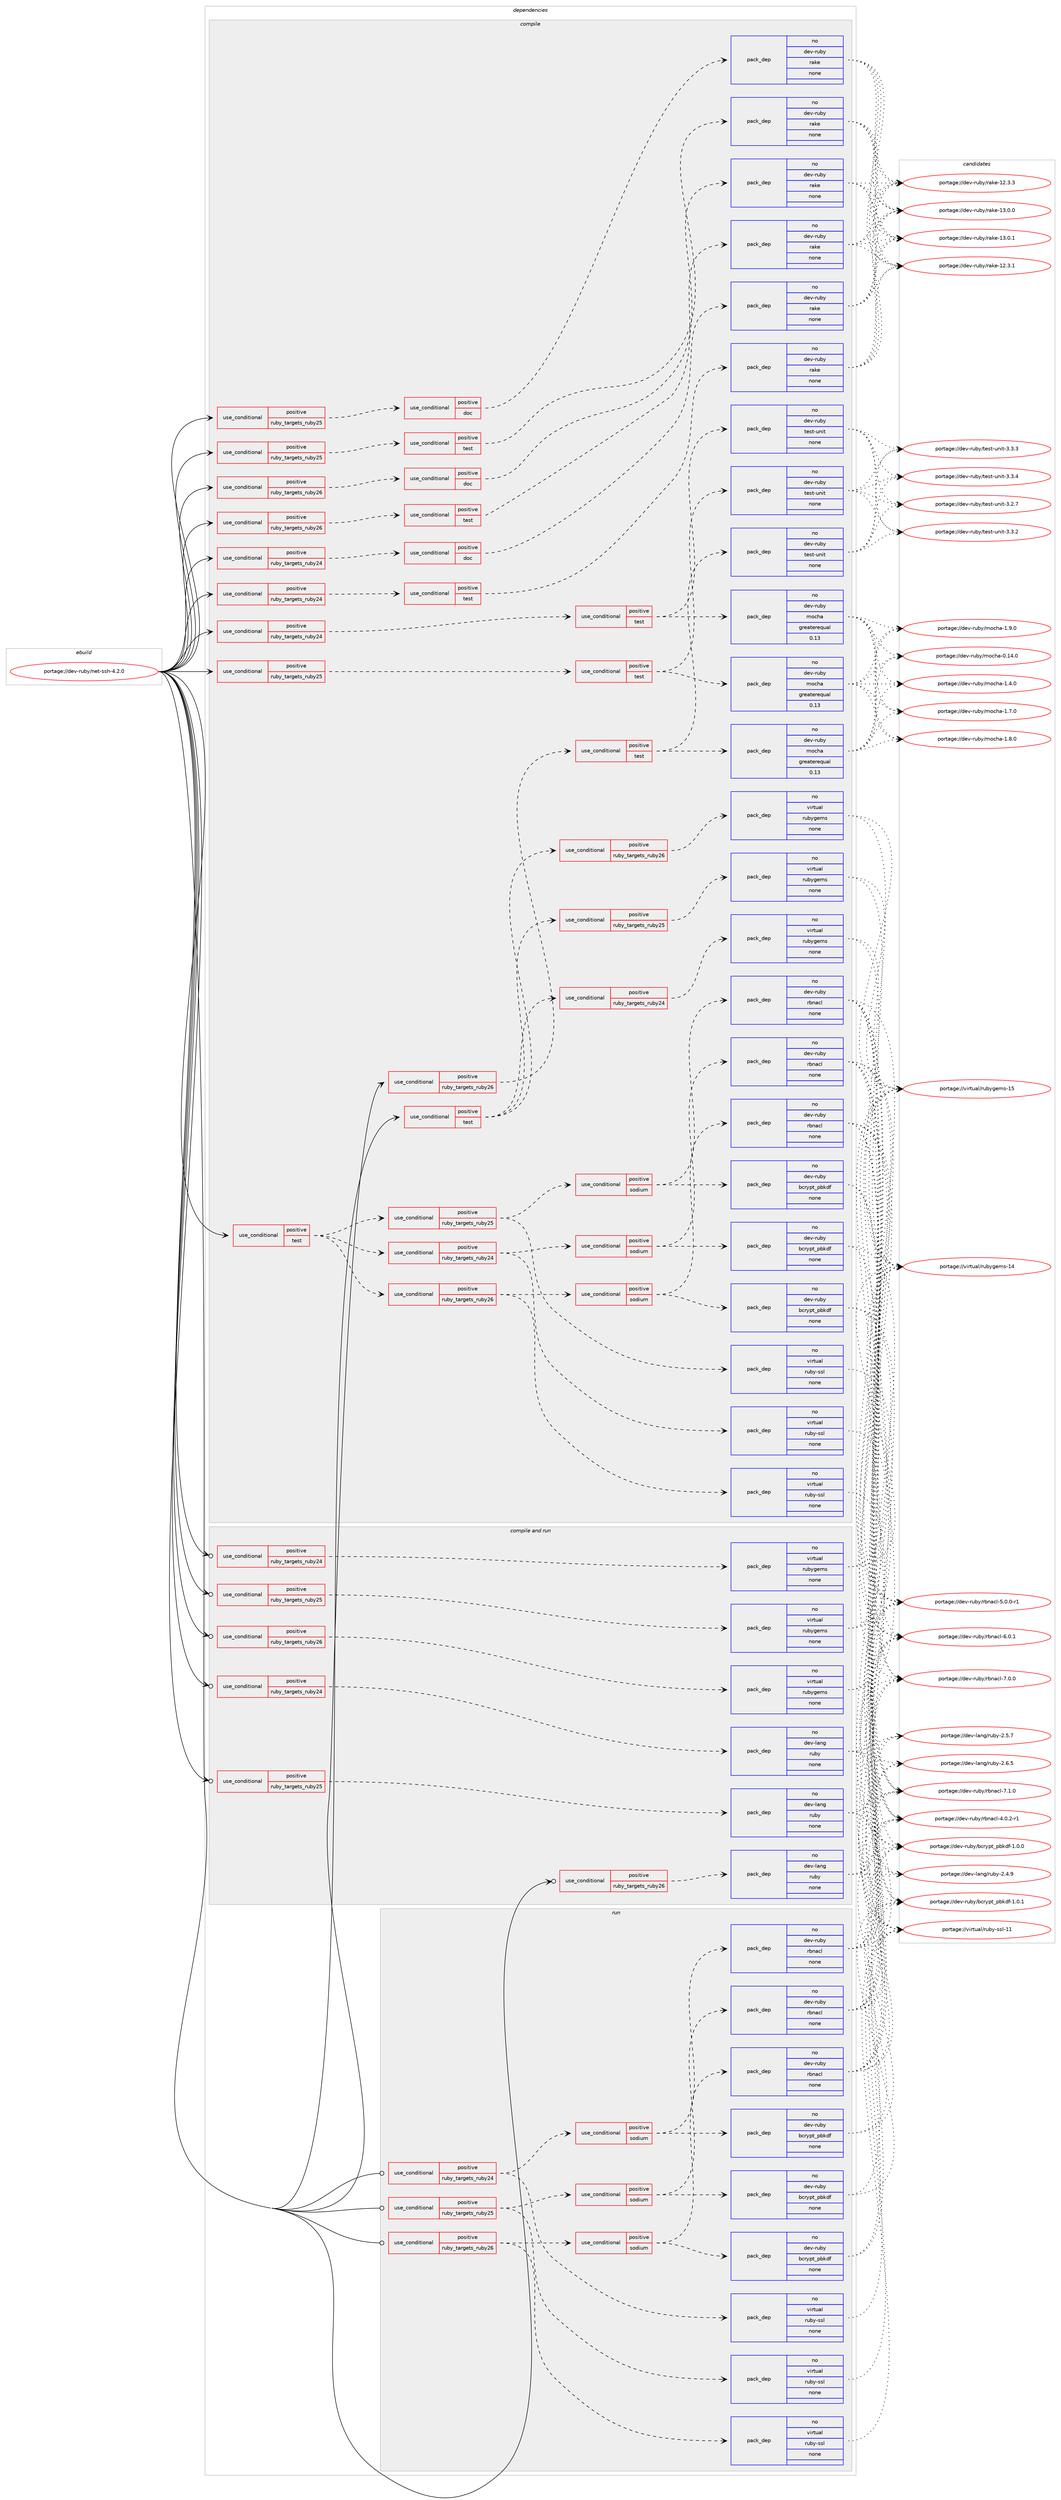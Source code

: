 digraph prolog {

# *************
# Graph options
# *************

newrank=true;
concentrate=true;
compound=true;
graph [rankdir=LR,fontname=Helvetica,fontsize=10,ranksep=1.5];#, ranksep=2.5, nodesep=0.2];
edge  [arrowhead=vee];
node  [fontname=Helvetica,fontsize=10];

# **********
# The ebuild
# **********

subgraph cluster_leftcol {
color=gray;
rank=same;
label=<<i>ebuild</i>>;
id [label="portage://dev-ruby/net-ssh-4.2.0", color=red, width=4, href="../dev-ruby/net-ssh-4.2.0.svg"];
}

# ****************
# The dependencies
# ****************

subgraph cluster_midcol {
color=gray;
label=<<i>dependencies</i>>;
subgraph cluster_compile {
fillcolor="#eeeeee";
style=filled;
label=<<i>compile</i>>;
subgraph cond57518 {
dependency231216 [label=<<TABLE BORDER="0" CELLBORDER="1" CELLSPACING="0" CELLPADDING="4"><TR><TD ROWSPAN="3" CELLPADDING="10">use_conditional</TD></TR><TR><TD>positive</TD></TR><TR><TD>ruby_targets_ruby24</TD></TR></TABLE>>, shape=none, color=red];
subgraph cond57519 {
dependency231217 [label=<<TABLE BORDER="0" CELLBORDER="1" CELLSPACING="0" CELLPADDING="4"><TR><TD ROWSPAN="3" CELLPADDING="10">use_conditional</TD></TR><TR><TD>positive</TD></TR><TR><TD>doc</TD></TR></TABLE>>, shape=none, color=red];
subgraph pack170162 {
dependency231218 [label=<<TABLE BORDER="0" CELLBORDER="1" CELLSPACING="0" CELLPADDING="4" WIDTH="220"><TR><TD ROWSPAN="6" CELLPADDING="30">pack_dep</TD></TR><TR><TD WIDTH="110">no</TD></TR><TR><TD>dev-ruby</TD></TR><TR><TD>rake</TD></TR><TR><TD>none</TD></TR><TR><TD></TD></TR></TABLE>>, shape=none, color=blue];
}
dependency231217:e -> dependency231218:w [weight=20,style="dashed",arrowhead="vee"];
}
dependency231216:e -> dependency231217:w [weight=20,style="dashed",arrowhead="vee"];
}
id:e -> dependency231216:w [weight=20,style="solid",arrowhead="vee"];
subgraph cond57520 {
dependency231219 [label=<<TABLE BORDER="0" CELLBORDER="1" CELLSPACING="0" CELLPADDING="4"><TR><TD ROWSPAN="3" CELLPADDING="10">use_conditional</TD></TR><TR><TD>positive</TD></TR><TR><TD>ruby_targets_ruby24</TD></TR></TABLE>>, shape=none, color=red];
subgraph cond57521 {
dependency231220 [label=<<TABLE BORDER="0" CELLBORDER="1" CELLSPACING="0" CELLPADDING="4"><TR><TD ROWSPAN="3" CELLPADDING="10">use_conditional</TD></TR><TR><TD>positive</TD></TR><TR><TD>test</TD></TR></TABLE>>, shape=none, color=red];
subgraph pack170163 {
dependency231221 [label=<<TABLE BORDER="0" CELLBORDER="1" CELLSPACING="0" CELLPADDING="4" WIDTH="220"><TR><TD ROWSPAN="6" CELLPADDING="30">pack_dep</TD></TR><TR><TD WIDTH="110">no</TD></TR><TR><TD>dev-ruby</TD></TR><TR><TD>rake</TD></TR><TR><TD>none</TD></TR><TR><TD></TD></TR></TABLE>>, shape=none, color=blue];
}
dependency231220:e -> dependency231221:w [weight=20,style="dashed",arrowhead="vee"];
}
dependency231219:e -> dependency231220:w [weight=20,style="dashed",arrowhead="vee"];
}
id:e -> dependency231219:w [weight=20,style="solid",arrowhead="vee"];
subgraph cond57522 {
dependency231222 [label=<<TABLE BORDER="0" CELLBORDER="1" CELLSPACING="0" CELLPADDING="4"><TR><TD ROWSPAN="3" CELLPADDING="10">use_conditional</TD></TR><TR><TD>positive</TD></TR><TR><TD>ruby_targets_ruby24</TD></TR></TABLE>>, shape=none, color=red];
subgraph cond57523 {
dependency231223 [label=<<TABLE BORDER="0" CELLBORDER="1" CELLSPACING="0" CELLPADDING="4"><TR><TD ROWSPAN="3" CELLPADDING="10">use_conditional</TD></TR><TR><TD>positive</TD></TR><TR><TD>test</TD></TR></TABLE>>, shape=none, color=red];
subgraph pack170164 {
dependency231224 [label=<<TABLE BORDER="0" CELLBORDER="1" CELLSPACING="0" CELLPADDING="4" WIDTH="220"><TR><TD ROWSPAN="6" CELLPADDING="30">pack_dep</TD></TR><TR><TD WIDTH="110">no</TD></TR><TR><TD>dev-ruby</TD></TR><TR><TD>test-unit</TD></TR><TR><TD>none</TD></TR><TR><TD></TD></TR></TABLE>>, shape=none, color=blue];
}
dependency231223:e -> dependency231224:w [weight=20,style="dashed",arrowhead="vee"];
subgraph pack170165 {
dependency231225 [label=<<TABLE BORDER="0" CELLBORDER="1" CELLSPACING="0" CELLPADDING="4" WIDTH="220"><TR><TD ROWSPAN="6" CELLPADDING="30">pack_dep</TD></TR><TR><TD WIDTH="110">no</TD></TR><TR><TD>dev-ruby</TD></TR><TR><TD>mocha</TD></TR><TR><TD>greaterequal</TD></TR><TR><TD>0.13</TD></TR></TABLE>>, shape=none, color=blue];
}
dependency231223:e -> dependency231225:w [weight=20,style="dashed",arrowhead="vee"];
}
dependency231222:e -> dependency231223:w [weight=20,style="dashed",arrowhead="vee"];
}
id:e -> dependency231222:w [weight=20,style="solid",arrowhead="vee"];
subgraph cond57524 {
dependency231226 [label=<<TABLE BORDER="0" CELLBORDER="1" CELLSPACING="0" CELLPADDING="4"><TR><TD ROWSPAN="3" CELLPADDING="10">use_conditional</TD></TR><TR><TD>positive</TD></TR><TR><TD>ruby_targets_ruby25</TD></TR></TABLE>>, shape=none, color=red];
subgraph cond57525 {
dependency231227 [label=<<TABLE BORDER="0" CELLBORDER="1" CELLSPACING="0" CELLPADDING="4"><TR><TD ROWSPAN="3" CELLPADDING="10">use_conditional</TD></TR><TR><TD>positive</TD></TR><TR><TD>doc</TD></TR></TABLE>>, shape=none, color=red];
subgraph pack170166 {
dependency231228 [label=<<TABLE BORDER="0" CELLBORDER="1" CELLSPACING="0" CELLPADDING="4" WIDTH="220"><TR><TD ROWSPAN="6" CELLPADDING="30">pack_dep</TD></TR><TR><TD WIDTH="110">no</TD></TR><TR><TD>dev-ruby</TD></TR><TR><TD>rake</TD></TR><TR><TD>none</TD></TR><TR><TD></TD></TR></TABLE>>, shape=none, color=blue];
}
dependency231227:e -> dependency231228:w [weight=20,style="dashed",arrowhead="vee"];
}
dependency231226:e -> dependency231227:w [weight=20,style="dashed",arrowhead="vee"];
}
id:e -> dependency231226:w [weight=20,style="solid",arrowhead="vee"];
subgraph cond57526 {
dependency231229 [label=<<TABLE BORDER="0" CELLBORDER="1" CELLSPACING="0" CELLPADDING="4"><TR><TD ROWSPAN="3" CELLPADDING="10">use_conditional</TD></TR><TR><TD>positive</TD></TR><TR><TD>ruby_targets_ruby25</TD></TR></TABLE>>, shape=none, color=red];
subgraph cond57527 {
dependency231230 [label=<<TABLE BORDER="0" CELLBORDER="1" CELLSPACING="0" CELLPADDING="4"><TR><TD ROWSPAN="3" CELLPADDING="10">use_conditional</TD></TR><TR><TD>positive</TD></TR><TR><TD>test</TD></TR></TABLE>>, shape=none, color=red];
subgraph pack170167 {
dependency231231 [label=<<TABLE BORDER="0" CELLBORDER="1" CELLSPACING="0" CELLPADDING="4" WIDTH="220"><TR><TD ROWSPAN="6" CELLPADDING="30">pack_dep</TD></TR><TR><TD WIDTH="110">no</TD></TR><TR><TD>dev-ruby</TD></TR><TR><TD>rake</TD></TR><TR><TD>none</TD></TR><TR><TD></TD></TR></TABLE>>, shape=none, color=blue];
}
dependency231230:e -> dependency231231:w [weight=20,style="dashed",arrowhead="vee"];
}
dependency231229:e -> dependency231230:w [weight=20,style="dashed",arrowhead="vee"];
}
id:e -> dependency231229:w [weight=20,style="solid",arrowhead="vee"];
subgraph cond57528 {
dependency231232 [label=<<TABLE BORDER="0" CELLBORDER="1" CELLSPACING="0" CELLPADDING="4"><TR><TD ROWSPAN="3" CELLPADDING="10">use_conditional</TD></TR><TR><TD>positive</TD></TR><TR><TD>ruby_targets_ruby25</TD></TR></TABLE>>, shape=none, color=red];
subgraph cond57529 {
dependency231233 [label=<<TABLE BORDER="0" CELLBORDER="1" CELLSPACING="0" CELLPADDING="4"><TR><TD ROWSPAN="3" CELLPADDING="10">use_conditional</TD></TR><TR><TD>positive</TD></TR><TR><TD>test</TD></TR></TABLE>>, shape=none, color=red];
subgraph pack170168 {
dependency231234 [label=<<TABLE BORDER="0" CELLBORDER="1" CELLSPACING="0" CELLPADDING="4" WIDTH="220"><TR><TD ROWSPAN="6" CELLPADDING="30">pack_dep</TD></TR><TR><TD WIDTH="110">no</TD></TR><TR><TD>dev-ruby</TD></TR><TR><TD>test-unit</TD></TR><TR><TD>none</TD></TR><TR><TD></TD></TR></TABLE>>, shape=none, color=blue];
}
dependency231233:e -> dependency231234:w [weight=20,style="dashed",arrowhead="vee"];
subgraph pack170169 {
dependency231235 [label=<<TABLE BORDER="0" CELLBORDER="1" CELLSPACING="0" CELLPADDING="4" WIDTH="220"><TR><TD ROWSPAN="6" CELLPADDING="30">pack_dep</TD></TR><TR><TD WIDTH="110">no</TD></TR><TR><TD>dev-ruby</TD></TR><TR><TD>mocha</TD></TR><TR><TD>greaterequal</TD></TR><TR><TD>0.13</TD></TR></TABLE>>, shape=none, color=blue];
}
dependency231233:e -> dependency231235:w [weight=20,style="dashed",arrowhead="vee"];
}
dependency231232:e -> dependency231233:w [weight=20,style="dashed",arrowhead="vee"];
}
id:e -> dependency231232:w [weight=20,style="solid",arrowhead="vee"];
subgraph cond57530 {
dependency231236 [label=<<TABLE BORDER="0" CELLBORDER="1" CELLSPACING="0" CELLPADDING="4"><TR><TD ROWSPAN="3" CELLPADDING="10">use_conditional</TD></TR><TR><TD>positive</TD></TR><TR><TD>ruby_targets_ruby26</TD></TR></TABLE>>, shape=none, color=red];
subgraph cond57531 {
dependency231237 [label=<<TABLE BORDER="0" CELLBORDER="1" CELLSPACING="0" CELLPADDING="4"><TR><TD ROWSPAN="3" CELLPADDING="10">use_conditional</TD></TR><TR><TD>positive</TD></TR><TR><TD>doc</TD></TR></TABLE>>, shape=none, color=red];
subgraph pack170170 {
dependency231238 [label=<<TABLE BORDER="0" CELLBORDER="1" CELLSPACING="0" CELLPADDING="4" WIDTH="220"><TR><TD ROWSPAN="6" CELLPADDING="30">pack_dep</TD></TR><TR><TD WIDTH="110">no</TD></TR><TR><TD>dev-ruby</TD></TR><TR><TD>rake</TD></TR><TR><TD>none</TD></TR><TR><TD></TD></TR></TABLE>>, shape=none, color=blue];
}
dependency231237:e -> dependency231238:w [weight=20,style="dashed",arrowhead="vee"];
}
dependency231236:e -> dependency231237:w [weight=20,style="dashed",arrowhead="vee"];
}
id:e -> dependency231236:w [weight=20,style="solid",arrowhead="vee"];
subgraph cond57532 {
dependency231239 [label=<<TABLE BORDER="0" CELLBORDER="1" CELLSPACING="0" CELLPADDING="4"><TR><TD ROWSPAN="3" CELLPADDING="10">use_conditional</TD></TR><TR><TD>positive</TD></TR><TR><TD>ruby_targets_ruby26</TD></TR></TABLE>>, shape=none, color=red];
subgraph cond57533 {
dependency231240 [label=<<TABLE BORDER="0" CELLBORDER="1" CELLSPACING="0" CELLPADDING="4"><TR><TD ROWSPAN="3" CELLPADDING="10">use_conditional</TD></TR><TR><TD>positive</TD></TR><TR><TD>test</TD></TR></TABLE>>, shape=none, color=red];
subgraph pack170171 {
dependency231241 [label=<<TABLE BORDER="0" CELLBORDER="1" CELLSPACING="0" CELLPADDING="4" WIDTH="220"><TR><TD ROWSPAN="6" CELLPADDING="30">pack_dep</TD></TR><TR><TD WIDTH="110">no</TD></TR><TR><TD>dev-ruby</TD></TR><TR><TD>rake</TD></TR><TR><TD>none</TD></TR><TR><TD></TD></TR></TABLE>>, shape=none, color=blue];
}
dependency231240:e -> dependency231241:w [weight=20,style="dashed",arrowhead="vee"];
}
dependency231239:e -> dependency231240:w [weight=20,style="dashed",arrowhead="vee"];
}
id:e -> dependency231239:w [weight=20,style="solid",arrowhead="vee"];
subgraph cond57534 {
dependency231242 [label=<<TABLE BORDER="0" CELLBORDER="1" CELLSPACING="0" CELLPADDING="4"><TR><TD ROWSPAN="3" CELLPADDING="10">use_conditional</TD></TR><TR><TD>positive</TD></TR><TR><TD>ruby_targets_ruby26</TD></TR></TABLE>>, shape=none, color=red];
subgraph cond57535 {
dependency231243 [label=<<TABLE BORDER="0" CELLBORDER="1" CELLSPACING="0" CELLPADDING="4"><TR><TD ROWSPAN="3" CELLPADDING="10">use_conditional</TD></TR><TR><TD>positive</TD></TR><TR><TD>test</TD></TR></TABLE>>, shape=none, color=red];
subgraph pack170172 {
dependency231244 [label=<<TABLE BORDER="0" CELLBORDER="1" CELLSPACING="0" CELLPADDING="4" WIDTH="220"><TR><TD ROWSPAN="6" CELLPADDING="30">pack_dep</TD></TR><TR><TD WIDTH="110">no</TD></TR><TR><TD>dev-ruby</TD></TR><TR><TD>test-unit</TD></TR><TR><TD>none</TD></TR><TR><TD></TD></TR></TABLE>>, shape=none, color=blue];
}
dependency231243:e -> dependency231244:w [weight=20,style="dashed",arrowhead="vee"];
subgraph pack170173 {
dependency231245 [label=<<TABLE BORDER="0" CELLBORDER="1" CELLSPACING="0" CELLPADDING="4" WIDTH="220"><TR><TD ROWSPAN="6" CELLPADDING="30">pack_dep</TD></TR><TR><TD WIDTH="110">no</TD></TR><TR><TD>dev-ruby</TD></TR><TR><TD>mocha</TD></TR><TR><TD>greaterequal</TD></TR><TR><TD>0.13</TD></TR></TABLE>>, shape=none, color=blue];
}
dependency231243:e -> dependency231245:w [weight=20,style="dashed",arrowhead="vee"];
}
dependency231242:e -> dependency231243:w [weight=20,style="dashed",arrowhead="vee"];
}
id:e -> dependency231242:w [weight=20,style="solid",arrowhead="vee"];
subgraph cond57536 {
dependency231246 [label=<<TABLE BORDER="0" CELLBORDER="1" CELLSPACING="0" CELLPADDING="4"><TR><TD ROWSPAN="3" CELLPADDING="10">use_conditional</TD></TR><TR><TD>positive</TD></TR><TR><TD>test</TD></TR></TABLE>>, shape=none, color=red];
subgraph cond57537 {
dependency231247 [label=<<TABLE BORDER="0" CELLBORDER="1" CELLSPACING="0" CELLPADDING="4"><TR><TD ROWSPAN="3" CELLPADDING="10">use_conditional</TD></TR><TR><TD>positive</TD></TR><TR><TD>ruby_targets_ruby24</TD></TR></TABLE>>, shape=none, color=red];
subgraph pack170174 {
dependency231248 [label=<<TABLE BORDER="0" CELLBORDER="1" CELLSPACING="0" CELLPADDING="4" WIDTH="220"><TR><TD ROWSPAN="6" CELLPADDING="30">pack_dep</TD></TR><TR><TD WIDTH="110">no</TD></TR><TR><TD>virtual</TD></TR><TR><TD>ruby-ssl</TD></TR><TR><TD>none</TD></TR><TR><TD></TD></TR></TABLE>>, shape=none, color=blue];
}
dependency231247:e -> dependency231248:w [weight=20,style="dashed",arrowhead="vee"];
subgraph cond57538 {
dependency231249 [label=<<TABLE BORDER="0" CELLBORDER="1" CELLSPACING="0" CELLPADDING="4"><TR><TD ROWSPAN="3" CELLPADDING="10">use_conditional</TD></TR><TR><TD>positive</TD></TR><TR><TD>sodium</TD></TR></TABLE>>, shape=none, color=red];
subgraph pack170175 {
dependency231250 [label=<<TABLE BORDER="0" CELLBORDER="1" CELLSPACING="0" CELLPADDING="4" WIDTH="220"><TR><TD ROWSPAN="6" CELLPADDING="30">pack_dep</TD></TR><TR><TD WIDTH="110">no</TD></TR><TR><TD>dev-ruby</TD></TR><TR><TD>rbnacl</TD></TR><TR><TD>none</TD></TR><TR><TD></TD></TR></TABLE>>, shape=none, color=blue];
}
dependency231249:e -> dependency231250:w [weight=20,style="dashed",arrowhead="vee"];
subgraph pack170176 {
dependency231251 [label=<<TABLE BORDER="0" CELLBORDER="1" CELLSPACING="0" CELLPADDING="4" WIDTH="220"><TR><TD ROWSPAN="6" CELLPADDING="30">pack_dep</TD></TR><TR><TD WIDTH="110">no</TD></TR><TR><TD>dev-ruby</TD></TR><TR><TD>bcrypt_pbkdf</TD></TR><TR><TD>none</TD></TR><TR><TD></TD></TR></TABLE>>, shape=none, color=blue];
}
dependency231249:e -> dependency231251:w [weight=20,style="dashed",arrowhead="vee"];
}
dependency231247:e -> dependency231249:w [weight=20,style="dashed",arrowhead="vee"];
}
dependency231246:e -> dependency231247:w [weight=20,style="dashed",arrowhead="vee"];
subgraph cond57539 {
dependency231252 [label=<<TABLE BORDER="0" CELLBORDER="1" CELLSPACING="0" CELLPADDING="4"><TR><TD ROWSPAN="3" CELLPADDING="10">use_conditional</TD></TR><TR><TD>positive</TD></TR><TR><TD>ruby_targets_ruby25</TD></TR></TABLE>>, shape=none, color=red];
subgraph pack170177 {
dependency231253 [label=<<TABLE BORDER="0" CELLBORDER="1" CELLSPACING="0" CELLPADDING="4" WIDTH="220"><TR><TD ROWSPAN="6" CELLPADDING="30">pack_dep</TD></TR><TR><TD WIDTH="110">no</TD></TR><TR><TD>virtual</TD></TR><TR><TD>ruby-ssl</TD></TR><TR><TD>none</TD></TR><TR><TD></TD></TR></TABLE>>, shape=none, color=blue];
}
dependency231252:e -> dependency231253:w [weight=20,style="dashed",arrowhead="vee"];
subgraph cond57540 {
dependency231254 [label=<<TABLE BORDER="0" CELLBORDER="1" CELLSPACING="0" CELLPADDING="4"><TR><TD ROWSPAN="3" CELLPADDING="10">use_conditional</TD></TR><TR><TD>positive</TD></TR><TR><TD>sodium</TD></TR></TABLE>>, shape=none, color=red];
subgraph pack170178 {
dependency231255 [label=<<TABLE BORDER="0" CELLBORDER="1" CELLSPACING="0" CELLPADDING="4" WIDTH="220"><TR><TD ROWSPAN="6" CELLPADDING="30">pack_dep</TD></TR><TR><TD WIDTH="110">no</TD></TR><TR><TD>dev-ruby</TD></TR><TR><TD>rbnacl</TD></TR><TR><TD>none</TD></TR><TR><TD></TD></TR></TABLE>>, shape=none, color=blue];
}
dependency231254:e -> dependency231255:w [weight=20,style="dashed",arrowhead="vee"];
subgraph pack170179 {
dependency231256 [label=<<TABLE BORDER="0" CELLBORDER="1" CELLSPACING="0" CELLPADDING="4" WIDTH="220"><TR><TD ROWSPAN="6" CELLPADDING="30">pack_dep</TD></TR><TR><TD WIDTH="110">no</TD></TR><TR><TD>dev-ruby</TD></TR><TR><TD>bcrypt_pbkdf</TD></TR><TR><TD>none</TD></TR><TR><TD></TD></TR></TABLE>>, shape=none, color=blue];
}
dependency231254:e -> dependency231256:w [weight=20,style="dashed",arrowhead="vee"];
}
dependency231252:e -> dependency231254:w [weight=20,style="dashed",arrowhead="vee"];
}
dependency231246:e -> dependency231252:w [weight=20,style="dashed",arrowhead="vee"];
subgraph cond57541 {
dependency231257 [label=<<TABLE BORDER="0" CELLBORDER="1" CELLSPACING="0" CELLPADDING="4"><TR><TD ROWSPAN="3" CELLPADDING="10">use_conditional</TD></TR><TR><TD>positive</TD></TR><TR><TD>ruby_targets_ruby26</TD></TR></TABLE>>, shape=none, color=red];
subgraph pack170180 {
dependency231258 [label=<<TABLE BORDER="0" CELLBORDER="1" CELLSPACING="0" CELLPADDING="4" WIDTH="220"><TR><TD ROWSPAN="6" CELLPADDING="30">pack_dep</TD></TR><TR><TD WIDTH="110">no</TD></TR><TR><TD>virtual</TD></TR><TR><TD>ruby-ssl</TD></TR><TR><TD>none</TD></TR><TR><TD></TD></TR></TABLE>>, shape=none, color=blue];
}
dependency231257:e -> dependency231258:w [weight=20,style="dashed",arrowhead="vee"];
subgraph cond57542 {
dependency231259 [label=<<TABLE BORDER="0" CELLBORDER="1" CELLSPACING="0" CELLPADDING="4"><TR><TD ROWSPAN="3" CELLPADDING="10">use_conditional</TD></TR><TR><TD>positive</TD></TR><TR><TD>sodium</TD></TR></TABLE>>, shape=none, color=red];
subgraph pack170181 {
dependency231260 [label=<<TABLE BORDER="0" CELLBORDER="1" CELLSPACING="0" CELLPADDING="4" WIDTH="220"><TR><TD ROWSPAN="6" CELLPADDING="30">pack_dep</TD></TR><TR><TD WIDTH="110">no</TD></TR><TR><TD>dev-ruby</TD></TR><TR><TD>rbnacl</TD></TR><TR><TD>none</TD></TR><TR><TD></TD></TR></TABLE>>, shape=none, color=blue];
}
dependency231259:e -> dependency231260:w [weight=20,style="dashed",arrowhead="vee"];
subgraph pack170182 {
dependency231261 [label=<<TABLE BORDER="0" CELLBORDER="1" CELLSPACING="0" CELLPADDING="4" WIDTH="220"><TR><TD ROWSPAN="6" CELLPADDING="30">pack_dep</TD></TR><TR><TD WIDTH="110">no</TD></TR><TR><TD>dev-ruby</TD></TR><TR><TD>bcrypt_pbkdf</TD></TR><TR><TD>none</TD></TR><TR><TD></TD></TR></TABLE>>, shape=none, color=blue];
}
dependency231259:e -> dependency231261:w [weight=20,style="dashed",arrowhead="vee"];
}
dependency231257:e -> dependency231259:w [weight=20,style="dashed",arrowhead="vee"];
}
dependency231246:e -> dependency231257:w [weight=20,style="dashed",arrowhead="vee"];
}
id:e -> dependency231246:w [weight=20,style="solid",arrowhead="vee"];
subgraph cond57543 {
dependency231262 [label=<<TABLE BORDER="0" CELLBORDER="1" CELLSPACING="0" CELLPADDING="4"><TR><TD ROWSPAN="3" CELLPADDING="10">use_conditional</TD></TR><TR><TD>positive</TD></TR><TR><TD>test</TD></TR></TABLE>>, shape=none, color=red];
subgraph cond57544 {
dependency231263 [label=<<TABLE BORDER="0" CELLBORDER="1" CELLSPACING="0" CELLPADDING="4"><TR><TD ROWSPAN="3" CELLPADDING="10">use_conditional</TD></TR><TR><TD>positive</TD></TR><TR><TD>ruby_targets_ruby24</TD></TR></TABLE>>, shape=none, color=red];
subgraph pack170183 {
dependency231264 [label=<<TABLE BORDER="0" CELLBORDER="1" CELLSPACING="0" CELLPADDING="4" WIDTH="220"><TR><TD ROWSPAN="6" CELLPADDING="30">pack_dep</TD></TR><TR><TD WIDTH="110">no</TD></TR><TR><TD>virtual</TD></TR><TR><TD>rubygems</TD></TR><TR><TD>none</TD></TR><TR><TD></TD></TR></TABLE>>, shape=none, color=blue];
}
dependency231263:e -> dependency231264:w [weight=20,style="dashed",arrowhead="vee"];
}
dependency231262:e -> dependency231263:w [weight=20,style="dashed",arrowhead="vee"];
subgraph cond57545 {
dependency231265 [label=<<TABLE BORDER="0" CELLBORDER="1" CELLSPACING="0" CELLPADDING="4"><TR><TD ROWSPAN="3" CELLPADDING="10">use_conditional</TD></TR><TR><TD>positive</TD></TR><TR><TD>ruby_targets_ruby25</TD></TR></TABLE>>, shape=none, color=red];
subgraph pack170184 {
dependency231266 [label=<<TABLE BORDER="0" CELLBORDER="1" CELLSPACING="0" CELLPADDING="4" WIDTH="220"><TR><TD ROWSPAN="6" CELLPADDING="30">pack_dep</TD></TR><TR><TD WIDTH="110">no</TD></TR><TR><TD>virtual</TD></TR><TR><TD>rubygems</TD></TR><TR><TD>none</TD></TR><TR><TD></TD></TR></TABLE>>, shape=none, color=blue];
}
dependency231265:e -> dependency231266:w [weight=20,style="dashed",arrowhead="vee"];
}
dependency231262:e -> dependency231265:w [weight=20,style="dashed",arrowhead="vee"];
subgraph cond57546 {
dependency231267 [label=<<TABLE BORDER="0" CELLBORDER="1" CELLSPACING="0" CELLPADDING="4"><TR><TD ROWSPAN="3" CELLPADDING="10">use_conditional</TD></TR><TR><TD>positive</TD></TR><TR><TD>ruby_targets_ruby26</TD></TR></TABLE>>, shape=none, color=red];
subgraph pack170185 {
dependency231268 [label=<<TABLE BORDER="0" CELLBORDER="1" CELLSPACING="0" CELLPADDING="4" WIDTH="220"><TR><TD ROWSPAN="6" CELLPADDING="30">pack_dep</TD></TR><TR><TD WIDTH="110">no</TD></TR><TR><TD>virtual</TD></TR><TR><TD>rubygems</TD></TR><TR><TD>none</TD></TR><TR><TD></TD></TR></TABLE>>, shape=none, color=blue];
}
dependency231267:e -> dependency231268:w [weight=20,style="dashed",arrowhead="vee"];
}
dependency231262:e -> dependency231267:w [weight=20,style="dashed",arrowhead="vee"];
}
id:e -> dependency231262:w [weight=20,style="solid",arrowhead="vee"];
}
subgraph cluster_compileandrun {
fillcolor="#eeeeee";
style=filled;
label=<<i>compile and run</i>>;
subgraph cond57547 {
dependency231269 [label=<<TABLE BORDER="0" CELLBORDER="1" CELLSPACING="0" CELLPADDING="4"><TR><TD ROWSPAN="3" CELLPADDING="10">use_conditional</TD></TR><TR><TD>positive</TD></TR><TR><TD>ruby_targets_ruby24</TD></TR></TABLE>>, shape=none, color=red];
subgraph pack170186 {
dependency231270 [label=<<TABLE BORDER="0" CELLBORDER="1" CELLSPACING="0" CELLPADDING="4" WIDTH="220"><TR><TD ROWSPAN="6" CELLPADDING="30">pack_dep</TD></TR><TR><TD WIDTH="110">no</TD></TR><TR><TD>dev-lang</TD></TR><TR><TD>ruby</TD></TR><TR><TD>none</TD></TR><TR><TD></TD></TR></TABLE>>, shape=none, color=blue];
}
dependency231269:e -> dependency231270:w [weight=20,style="dashed",arrowhead="vee"];
}
id:e -> dependency231269:w [weight=20,style="solid",arrowhead="odotvee"];
subgraph cond57548 {
dependency231271 [label=<<TABLE BORDER="0" CELLBORDER="1" CELLSPACING="0" CELLPADDING="4"><TR><TD ROWSPAN="3" CELLPADDING="10">use_conditional</TD></TR><TR><TD>positive</TD></TR><TR><TD>ruby_targets_ruby24</TD></TR></TABLE>>, shape=none, color=red];
subgraph pack170187 {
dependency231272 [label=<<TABLE BORDER="0" CELLBORDER="1" CELLSPACING="0" CELLPADDING="4" WIDTH="220"><TR><TD ROWSPAN="6" CELLPADDING="30">pack_dep</TD></TR><TR><TD WIDTH="110">no</TD></TR><TR><TD>virtual</TD></TR><TR><TD>rubygems</TD></TR><TR><TD>none</TD></TR><TR><TD></TD></TR></TABLE>>, shape=none, color=blue];
}
dependency231271:e -> dependency231272:w [weight=20,style="dashed",arrowhead="vee"];
}
id:e -> dependency231271:w [weight=20,style="solid",arrowhead="odotvee"];
subgraph cond57549 {
dependency231273 [label=<<TABLE BORDER="0" CELLBORDER="1" CELLSPACING="0" CELLPADDING="4"><TR><TD ROWSPAN="3" CELLPADDING="10">use_conditional</TD></TR><TR><TD>positive</TD></TR><TR><TD>ruby_targets_ruby25</TD></TR></TABLE>>, shape=none, color=red];
subgraph pack170188 {
dependency231274 [label=<<TABLE BORDER="0" CELLBORDER="1" CELLSPACING="0" CELLPADDING="4" WIDTH="220"><TR><TD ROWSPAN="6" CELLPADDING="30">pack_dep</TD></TR><TR><TD WIDTH="110">no</TD></TR><TR><TD>dev-lang</TD></TR><TR><TD>ruby</TD></TR><TR><TD>none</TD></TR><TR><TD></TD></TR></TABLE>>, shape=none, color=blue];
}
dependency231273:e -> dependency231274:w [weight=20,style="dashed",arrowhead="vee"];
}
id:e -> dependency231273:w [weight=20,style="solid",arrowhead="odotvee"];
subgraph cond57550 {
dependency231275 [label=<<TABLE BORDER="0" CELLBORDER="1" CELLSPACING="0" CELLPADDING="4"><TR><TD ROWSPAN="3" CELLPADDING="10">use_conditional</TD></TR><TR><TD>positive</TD></TR><TR><TD>ruby_targets_ruby25</TD></TR></TABLE>>, shape=none, color=red];
subgraph pack170189 {
dependency231276 [label=<<TABLE BORDER="0" CELLBORDER="1" CELLSPACING="0" CELLPADDING="4" WIDTH="220"><TR><TD ROWSPAN="6" CELLPADDING="30">pack_dep</TD></TR><TR><TD WIDTH="110">no</TD></TR><TR><TD>virtual</TD></TR><TR><TD>rubygems</TD></TR><TR><TD>none</TD></TR><TR><TD></TD></TR></TABLE>>, shape=none, color=blue];
}
dependency231275:e -> dependency231276:w [weight=20,style="dashed",arrowhead="vee"];
}
id:e -> dependency231275:w [weight=20,style="solid",arrowhead="odotvee"];
subgraph cond57551 {
dependency231277 [label=<<TABLE BORDER="0" CELLBORDER="1" CELLSPACING="0" CELLPADDING="4"><TR><TD ROWSPAN="3" CELLPADDING="10">use_conditional</TD></TR><TR><TD>positive</TD></TR><TR><TD>ruby_targets_ruby26</TD></TR></TABLE>>, shape=none, color=red];
subgraph pack170190 {
dependency231278 [label=<<TABLE BORDER="0" CELLBORDER="1" CELLSPACING="0" CELLPADDING="4" WIDTH="220"><TR><TD ROWSPAN="6" CELLPADDING="30">pack_dep</TD></TR><TR><TD WIDTH="110">no</TD></TR><TR><TD>dev-lang</TD></TR><TR><TD>ruby</TD></TR><TR><TD>none</TD></TR><TR><TD></TD></TR></TABLE>>, shape=none, color=blue];
}
dependency231277:e -> dependency231278:w [weight=20,style="dashed",arrowhead="vee"];
}
id:e -> dependency231277:w [weight=20,style="solid",arrowhead="odotvee"];
subgraph cond57552 {
dependency231279 [label=<<TABLE BORDER="0" CELLBORDER="1" CELLSPACING="0" CELLPADDING="4"><TR><TD ROWSPAN="3" CELLPADDING="10">use_conditional</TD></TR><TR><TD>positive</TD></TR><TR><TD>ruby_targets_ruby26</TD></TR></TABLE>>, shape=none, color=red];
subgraph pack170191 {
dependency231280 [label=<<TABLE BORDER="0" CELLBORDER="1" CELLSPACING="0" CELLPADDING="4" WIDTH="220"><TR><TD ROWSPAN="6" CELLPADDING="30">pack_dep</TD></TR><TR><TD WIDTH="110">no</TD></TR><TR><TD>virtual</TD></TR><TR><TD>rubygems</TD></TR><TR><TD>none</TD></TR><TR><TD></TD></TR></TABLE>>, shape=none, color=blue];
}
dependency231279:e -> dependency231280:w [weight=20,style="dashed",arrowhead="vee"];
}
id:e -> dependency231279:w [weight=20,style="solid",arrowhead="odotvee"];
}
subgraph cluster_run {
fillcolor="#eeeeee";
style=filled;
label=<<i>run</i>>;
subgraph cond57553 {
dependency231281 [label=<<TABLE BORDER="0" CELLBORDER="1" CELLSPACING="0" CELLPADDING="4"><TR><TD ROWSPAN="3" CELLPADDING="10">use_conditional</TD></TR><TR><TD>positive</TD></TR><TR><TD>ruby_targets_ruby24</TD></TR></TABLE>>, shape=none, color=red];
subgraph pack170192 {
dependency231282 [label=<<TABLE BORDER="0" CELLBORDER="1" CELLSPACING="0" CELLPADDING="4" WIDTH="220"><TR><TD ROWSPAN="6" CELLPADDING="30">pack_dep</TD></TR><TR><TD WIDTH="110">no</TD></TR><TR><TD>virtual</TD></TR><TR><TD>ruby-ssl</TD></TR><TR><TD>none</TD></TR><TR><TD></TD></TR></TABLE>>, shape=none, color=blue];
}
dependency231281:e -> dependency231282:w [weight=20,style="dashed",arrowhead="vee"];
subgraph cond57554 {
dependency231283 [label=<<TABLE BORDER="0" CELLBORDER="1" CELLSPACING="0" CELLPADDING="4"><TR><TD ROWSPAN="3" CELLPADDING="10">use_conditional</TD></TR><TR><TD>positive</TD></TR><TR><TD>sodium</TD></TR></TABLE>>, shape=none, color=red];
subgraph pack170193 {
dependency231284 [label=<<TABLE BORDER="0" CELLBORDER="1" CELLSPACING="0" CELLPADDING="4" WIDTH="220"><TR><TD ROWSPAN="6" CELLPADDING="30">pack_dep</TD></TR><TR><TD WIDTH="110">no</TD></TR><TR><TD>dev-ruby</TD></TR><TR><TD>rbnacl</TD></TR><TR><TD>none</TD></TR><TR><TD></TD></TR></TABLE>>, shape=none, color=blue];
}
dependency231283:e -> dependency231284:w [weight=20,style="dashed",arrowhead="vee"];
subgraph pack170194 {
dependency231285 [label=<<TABLE BORDER="0" CELLBORDER="1" CELLSPACING="0" CELLPADDING="4" WIDTH="220"><TR><TD ROWSPAN="6" CELLPADDING="30">pack_dep</TD></TR><TR><TD WIDTH="110">no</TD></TR><TR><TD>dev-ruby</TD></TR><TR><TD>bcrypt_pbkdf</TD></TR><TR><TD>none</TD></TR><TR><TD></TD></TR></TABLE>>, shape=none, color=blue];
}
dependency231283:e -> dependency231285:w [weight=20,style="dashed",arrowhead="vee"];
}
dependency231281:e -> dependency231283:w [weight=20,style="dashed",arrowhead="vee"];
}
id:e -> dependency231281:w [weight=20,style="solid",arrowhead="odot"];
subgraph cond57555 {
dependency231286 [label=<<TABLE BORDER="0" CELLBORDER="1" CELLSPACING="0" CELLPADDING="4"><TR><TD ROWSPAN="3" CELLPADDING="10">use_conditional</TD></TR><TR><TD>positive</TD></TR><TR><TD>ruby_targets_ruby25</TD></TR></TABLE>>, shape=none, color=red];
subgraph pack170195 {
dependency231287 [label=<<TABLE BORDER="0" CELLBORDER="1" CELLSPACING="0" CELLPADDING="4" WIDTH="220"><TR><TD ROWSPAN="6" CELLPADDING="30">pack_dep</TD></TR><TR><TD WIDTH="110">no</TD></TR><TR><TD>virtual</TD></TR><TR><TD>ruby-ssl</TD></TR><TR><TD>none</TD></TR><TR><TD></TD></TR></TABLE>>, shape=none, color=blue];
}
dependency231286:e -> dependency231287:w [weight=20,style="dashed",arrowhead="vee"];
subgraph cond57556 {
dependency231288 [label=<<TABLE BORDER="0" CELLBORDER="1" CELLSPACING="0" CELLPADDING="4"><TR><TD ROWSPAN="3" CELLPADDING="10">use_conditional</TD></TR><TR><TD>positive</TD></TR><TR><TD>sodium</TD></TR></TABLE>>, shape=none, color=red];
subgraph pack170196 {
dependency231289 [label=<<TABLE BORDER="0" CELLBORDER="1" CELLSPACING="0" CELLPADDING="4" WIDTH="220"><TR><TD ROWSPAN="6" CELLPADDING="30">pack_dep</TD></TR><TR><TD WIDTH="110">no</TD></TR><TR><TD>dev-ruby</TD></TR><TR><TD>rbnacl</TD></TR><TR><TD>none</TD></TR><TR><TD></TD></TR></TABLE>>, shape=none, color=blue];
}
dependency231288:e -> dependency231289:w [weight=20,style="dashed",arrowhead="vee"];
subgraph pack170197 {
dependency231290 [label=<<TABLE BORDER="0" CELLBORDER="1" CELLSPACING="0" CELLPADDING="4" WIDTH="220"><TR><TD ROWSPAN="6" CELLPADDING="30">pack_dep</TD></TR><TR><TD WIDTH="110">no</TD></TR><TR><TD>dev-ruby</TD></TR><TR><TD>bcrypt_pbkdf</TD></TR><TR><TD>none</TD></TR><TR><TD></TD></TR></TABLE>>, shape=none, color=blue];
}
dependency231288:e -> dependency231290:w [weight=20,style="dashed",arrowhead="vee"];
}
dependency231286:e -> dependency231288:w [weight=20,style="dashed",arrowhead="vee"];
}
id:e -> dependency231286:w [weight=20,style="solid",arrowhead="odot"];
subgraph cond57557 {
dependency231291 [label=<<TABLE BORDER="0" CELLBORDER="1" CELLSPACING="0" CELLPADDING="4"><TR><TD ROWSPAN="3" CELLPADDING="10">use_conditional</TD></TR><TR><TD>positive</TD></TR><TR><TD>ruby_targets_ruby26</TD></TR></TABLE>>, shape=none, color=red];
subgraph pack170198 {
dependency231292 [label=<<TABLE BORDER="0" CELLBORDER="1" CELLSPACING="0" CELLPADDING="4" WIDTH="220"><TR><TD ROWSPAN="6" CELLPADDING="30">pack_dep</TD></TR><TR><TD WIDTH="110">no</TD></TR><TR><TD>virtual</TD></TR><TR><TD>ruby-ssl</TD></TR><TR><TD>none</TD></TR><TR><TD></TD></TR></TABLE>>, shape=none, color=blue];
}
dependency231291:e -> dependency231292:w [weight=20,style="dashed",arrowhead="vee"];
subgraph cond57558 {
dependency231293 [label=<<TABLE BORDER="0" CELLBORDER="1" CELLSPACING="0" CELLPADDING="4"><TR><TD ROWSPAN="3" CELLPADDING="10">use_conditional</TD></TR><TR><TD>positive</TD></TR><TR><TD>sodium</TD></TR></TABLE>>, shape=none, color=red];
subgraph pack170199 {
dependency231294 [label=<<TABLE BORDER="0" CELLBORDER="1" CELLSPACING="0" CELLPADDING="4" WIDTH="220"><TR><TD ROWSPAN="6" CELLPADDING="30">pack_dep</TD></TR><TR><TD WIDTH="110">no</TD></TR><TR><TD>dev-ruby</TD></TR><TR><TD>rbnacl</TD></TR><TR><TD>none</TD></TR><TR><TD></TD></TR></TABLE>>, shape=none, color=blue];
}
dependency231293:e -> dependency231294:w [weight=20,style="dashed",arrowhead="vee"];
subgraph pack170200 {
dependency231295 [label=<<TABLE BORDER="0" CELLBORDER="1" CELLSPACING="0" CELLPADDING="4" WIDTH="220"><TR><TD ROWSPAN="6" CELLPADDING="30">pack_dep</TD></TR><TR><TD WIDTH="110">no</TD></TR><TR><TD>dev-ruby</TD></TR><TR><TD>bcrypt_pbkdf</TD></TR><TR><TD>none</TD></TR><TR><TD></TD></TR></TABLE>>, shape=none, color=blue];
}
dependency231293:e -> dependency231295:w [weight=20,style="dashed",arrowhead="vee"];
}
dependency231291:e -> dependency231293:w [weight=20,style="dashed",arrowhead="vee"];
}
id:e -> dependency231291:w [weight=20,style="solid",arrowhead="odot"];
}
}

# **************
# The candidates
# **************

subgraph cluster_choices {
rank=same;
color=gray;
label=<<i>candidates</i>>;

subgraph choice170162 {
color=black;
nodesep=1;
choiceportage1001011184511411798121471149710710145495046514649 [label="portage://dev-ruby/rake-12.3.1", color=red, width=4,href="../dev-ruby/rake-12.3.1.svg"];
choiceportage1001011184511411798121471149710710145495046514651 [label="portage://dev-ruby/rake-12.3.3", color=red, width=4,href="../dev-ruby/rake-12.3.3.svg"];
choiceportage1001011184511411798121471149710710145495146484648 [label="portage://dev-ruby/rake-13.0.0", color=red, width=4,href="../dev-ruby/rake-13.0.0.svg"];
choiceportage1001011184511411798121471149710710145495146484649 [label="portage://dev-ruby/rake-13.0.1", color=red, width=4,href="../dev-ruby/rake-13.0.1.svg"];
dependency231218:e -> choiceportage1001011184511411798121471149710710145495046514649:w [style=dotted,weight="100"];
dependency231218:e -> choiceportage1001011184511411798121471149710710145495046514651:w [style=dotted,weight="100"];
dependency231218:e -> choiceportage1001011184511411798121471149710710145495146484648:w [style=dotted,weight="100"];
dependency231218:e -> choiceportage1001011184511411798121471149710710145495146484649:w [style=dotted,weight="100"];
}
subgraph choice170163 {
color=black;
nodesep=1;
choiceportage1001011184511411798121471149710710145495046514649 [label="portage://dev-ruby/rake-12.3.1", color=red, width=4,href="../dev-ruby/rake-12.3.1.svg"];
choiceportage1001011184511411798121471149710710145495046514651 [label="portage://dev-ruby/rake-12.3.3", color=red, width=4,href="../dev-ruby/rake-12.3.3.svg"];
choiceportage1001011184511411798121471149710710145495146484648 [label="portage://dev-ruby/rake-13.0.0", color=red, width=4,href="../dev-ruby/rake-13.0.0.svg"];
choiceportage1001011184511411798121471149710710145495146484649 [label="portage://dev-ruby/rake-13.0.1", color=red, width=4,href="../dev-ruby/rake-13.0.1.svg"];
dependency231221:e -> choiceportage1001011184511411798121471149710710145495046514649:w [style=dotted,weight="100"];
dependency231221:e -> choiceportage1001011184511411798121471149710710145495046514651:w [style=dotted,weight="100"];
dependency231221:e -> choiceportage1001011184511411798121471149710710145495146484648:w [style=dotted,weight="100"];
dependency231221:e -> choiceportage1001011184511411798121471149710710145495146484649:w [style=dotted,weight="100"];
}
subgraph choice170164 {
color=black;
nodesep=1;
choiceportage10010111845114117981214711610111511645117110105116455146504655 [label="portage://dev-ruby/test-unit-3.2.7", color=red, width=4,href="../dev-ruby/test-unit-3.2.7.svg"];
choiceportage10010111845114117981214711610111511645117110105116455146514650 [label="portage://dev-ruby/test-unit-3.3.2", color=red, width=4,href="../dev-ruby/test-unit-3.3.2.svg"];
choiceportage10010111845114117981214711610111511645117110105116455146514651 [label="portage://dev-ruby/test-unit-3.3.3", color=red, width=4,href="../dev-ruby/test-unit-3.3.3.svg"];
choiceportage10010111845114117981214711610111511645117110105116455146514652 [label="portage://dev-ruby/test-unit-3.3.4", color=red, width=4,href="../dev-ruby/test-unit-3.3.4.svg"];
dependency231224:e -> choiceportage10010111845114117981214711610111511645117110105116455146504655:w [style=dotted,weight="100"];
dependency231224:e -> choiceportage10010111845114117981214711610111511645117110105116455146514650:w [style=dotted,weight="100"];
dependency231224:e -> choiceportage10010111845114117981214711610111511645117110105116455146514651:w [style=dotted,weight="100"];
dependency231224:e -> choiceportage10010111845114117981214711610111511645117110105116455146514652:w [style=dotted,weight="100"];
}
subgraph choice170165 {
color=black;
nodesep=1;
choiceportage100101118451141179812147109111991049745484649524648 [label="portage://dev-ruby/mocha-0.14.0", color=red, width=4,href="../dev-ruby/mocha-0.14.0.svg"];
choiceportage1001011184511411798121471091119910497454946524648 [label="portage://dev-ruby/mocha-1.4.0", color=red, width=4,href="../dev-ruby/mocha-1.4.0.svg"];
choiceportage1001011184511411798121471091119910497454946554648 [label="portage://dev-ruby/mocha-1.7.0", color=red, width=4,href="../dev-ruby/mocha-1.7.0.svg"];
choiceportage1001011184511411798121471091119910497454946564648 [label="portage://dev-ruby/mocha-1.8.0", color=red, width=4,href="../dev-ruby/mocha-1.8.0.svg"];
choiceportage1001011184511411798121471091119910497454946574648 [label="portage://dev-ruby/mocha-1.9.0", color=red, width=4,href="../dev-ruby/mocha-1.9.0.svg"];
dependency231225:e -> choiceportage100101118451141179812147109111991049745484649524648:w [style=dotted,weight="100"];
dependency231225:e -> choiceportage1001011184511411798121471091119910497454946524648:w [style=dotted,weight="100"];
dependency231225:e -> choiceportage1001011184511411798121471091119910497454946554648:w [style=dotted,weight="100"];
dependency231225:e -> choiceportage1001011184511411798121471091119910497454946564648:w [style=dotted,weight="100"];
dependency231225:e -> choiceportage1001011184511411798121471091119910497454946574648:w [style=dotted,weight="100"];
}
subgraph choice170166 {
color=black;
nodesep=1;
choiceportage1001011184511411798121471149710710145495046514649 [label="portage://dev-ruby/rake-12.3.1", color=red, width=4,href="../dev-ruby/rake-12.3.1.svg"];
choiceportage1001011184511411798121471149710710145495046514651 [label="portage://dev-ruby/rake-12.3.3", color=red, width=4,href="../dev-ruby/rake-12.3.3.svg"];
choiceportage1001011184511411798121471149710710145495146484648 [label="portage://dev-ruby/rake-13.0.0", color=red, width=4,href="../dev-ruby/rake-13.0.0.svg"];
choiceportage1001011184511411798121471149710710145495146484649 [label="portage://dev-ruby/rake-13.0.1", color=red, width=4,href="../dev-ruby/rake-13.0.1.svg"];
dependency231228:e -> choiceportage1001011184511411798121471149710710145495046514649:w [style=dotted,weight="100"];
dependency231228:e -> choiceportage1001011184511411798121471149710710145495046514651:w [style=dotted,weight="100"];
dependency231228:e -> choiceportage1001011184511411798121471149710710145495146484648:w [style=dotted,weight="100"];
dependency231228:e -> choiceportage1001011184511411798121471149710710145495146484649:w [style=dotted,weight="100"];
}
subgraph choice170167 {
color=black;
nodesep=1;
choiceportage1001011184511411798121471149710710145495046514649 [label="portage://dev-ruby/rake-12.3.1", color=red, width=4,href="../dev-ruby/rake-12.3.1.svg"];
choiceportage1001011184511411798121471149710710145495046514651 [label="portage://dev-ruby/rake-12.3.3", color=red, width=4,href="../dev-ruby/rake-12.3.3.svg"];
choiceportage1001011184511411798121471149710710145495146484648 [label="portage://dev-ruby/rake-13.0.0", color=red, width=4,href="../dev-ruby/rake-13.0.0.svg"];
choiceportage1001011184511411798121471149710710145495146484649 [label="portage://dev-ruby/rake-13.0.1", color=red, width=4,href="../dev-ruby/rake-13.0.1.svg"];
dependency231231:e -> choiceportage1001011184511411798121471149710710145495046514649:w [style=dotted,weight="100"];
dependency231231:e -> choiceportage1001011184511411798121471149710710145495046514651:w [style=dotted,weight="100"];
dependency231231:e -> choiceportage1001011184511411798121471149710710145495146484648:w [style=dotted,weight="100"];
dependency231231:e -> choiceportage1001011184511411798121471149710710145495146484649:w [style=dotted,weight="100"];
}
subgraph choice170168 {
color=black;
nodesep=1;
choiceportage10010111845114117981214711610111511645117110105116455146504655 [label="portage://dev-ruby/test-unit-3.2.7", color=red, width=4,href="../dev-ruby/test-unit-3.2.7.svg"];
choiceportage10010111845114117981214711610111511645117110105116455146514650 [label="portage://dev-ruby/test-unit-3.3.2", color=red, width=4,href="../dev-ruby/test-unit-3.3.2.svg"];
choiceportage10010111845114117981214711610111511645117110105116455146514651 [label="portage://dev-ruby/test-unit-3.3.3", color=red, width=4,href="../dev-ruby/test-unit-3.3.3.svg"];
choiceportage10010111845114117981214711610111511645117110105116455146514652 [label="portage://dev-ruby/test-unit-3.3.4", color=red, width=4,href="../dev-ruby/test-unit-3.3.4.svg"];
dependency231234:e -> choiceportage10010111845114117981214711610111511645117110105116455146504655:w [style=dotted,weight="100"];
dependency231234:e -> choiceportage10010111845114117981214711610111511645117110105116455146514650:w [style=dotted,weight="100"];
dependency231234:e -> choiceportage10010111845114117981214711610111511645117110105116455146514651:w [style=dotted,weight="100"];
dependency231234:e -> choiceportage10010111845114117981214711610111511645117110105116455146514652:w [style=dotted,weight="100"];
}
subgraph choice170169 {
color=black;
nodesep=1;
choiceportage100101118451141179812147109111991049745484649524648 [label="portage://dev-ruby/mocha-0.14.0", color=red, width=4,href="../dev-ruby/mocha-0.14.0.svg"];
choiceportage1001011184511411798121471091119910497454946524648 [label="portage://dev-ruby/mocha-1.4.0", color=red, width=4,href="../dev-ruby/mocha-1.4.0.svg"];
choiceportage1001011184511411798121471091119910497454946554648 [label="portage://dev-ruby/mocha-1.7.0", color=red, width=4,href="../dev-ruby/mocha-1.7.0.svg"];
choiceportage1001011184511411798121471091119910497454946564648 [label="portage://dev-ruby/mocha-1.8.0", color=red, width=4,href="../dev-ruby/mocha-1.8.0.svg"];
choiceportage1001011184511411798121471091119910497454946574648 [label="portage://dev-ruby/mocha-1.9.0", color=red, width=4,href="../dev-ruby/mocha-1.9.0.svg"];
dependency231235:e -> choiceportage100101118451141179812147109111991049745484649524648:w [style=dotted,weight="100"];
dependency231235:e -> choiceportage1001011184511411798121471091119910497454946524648:w [style=dotted,weight="100"];
dependency231235:e -> choiceportage1001011184511411798121471091119910497454946554648:w [style=dotted,weight="100"];
dependency231235:e -> choiceportage1001011184511411798121471091119910497454946564648:w [style=dotted,weight="100"];
dependency231235:e -> choiceportage1001011184511411798121471091119910497454946574648:w [style=dotted,weight="100"];
}
subgraph choice170170 {
color=black;
nodesep=1;
choiceportage1001011184511411798121471149710710145495046514649 [label="portage://dev-ruby/rake-12.3.1", color=red, width=4,href="../dev-ruby/rake-12.3.1.svg"];
choiceportage1001011184511411798121471149710710145495046514651 [label="portage://dev-ruby/rake-12.3.3", color=red, width=4,href="../dev-ruby/rake-12.3.3.svg"];
choiceportage1001011184511411798121471149710710145495146484648 [label="portage://dev-ruby/rake-13.0.0", color=red, width=4,href="../dev-ruby/rake-13.0.0.svg"];
choiceportage1001011184511411798121471149710710145495146484649 [label="portage://dev-ruby/rake-13.0.1", color=red, width=4,href="../dev-ruby/rake-13.0.1.svg"];
dependency231238:e -> choiceportage1001011184511411798121471149710710145495046514649:w [style=dotted,weight="100"];
dependency231238:e -> choiceportage1001011184511411798121471149710710145495046514651:w [style=dotted,weight="100"];
dependency231238:e -> choiceportage1001011184511411798121471149710710145495146484648:w [style=dotted,weight="100"];
dependency231238:e -> choiceportage1001011184511411798121471149710710145495146484649:w [style=dotted,weight="100"];
}
subgraph choice170171 {
color=black;
nodesep=1;
choiceportage1001011184511411798121471149710710145495046514649 [label="portage://dev-ruby/rake-12.3.1", color=red, width=4,href="../dev-ruby/rake-12.3.1.svg"];
choiceportage1001011184511411798121471149710710145495046514651 [label="portage://dev-ruby/rake-12.3.3", color=red, width=4,href="../dev-ruby/rake-12.3.3.svg"];
choiceportage1001011184511411798121471149710710145495146484648 [label="portage://dev-ruby/rake-13.0.0", color=red, width=4,href="../dev-ruby/rake-13.0.0.svg"];
choiceportage1001011184511411798121471149710710145495146484649 [label="portage://dev-ruby/rake-13.0.1", color=red, width=4,href="../dev-ruby/rake-13.0.1.svg"];
dependency231241:e -> choiceportage1001011184511411798121471149710710145495046514649:w [style=dotted,weight="100"];
dependency231241:e -> choiceportage1001011184511411798121471149710710145495046514651:w [style=dotted,weight="100"];
dependency231241:e -> choiceportage1001011184511411798121471149710710145495146484648:w [style=dotted,weight="100"];
dependency231241:e -> choiceportage1001011184511411798121471149710710145495146484649:w [style=dotted,weight="100"];
}
subgraph choice170172 {
color=black;
nodesep=1;
choiceportage10010111845114117981214711610111511645117110105116455146504655 [label="portage://dev-ruby/test-unit-3.2.7", color=red, width=4,href="../dev-ruby/test-unit-3.2.7.svg"];
choiceportage10010111845114117981214711610111511645117110105116455146514650 [label="portage://dev-ruby/test-unit-3.3.2", color=red, width=4,href="../dev-ruby/test-unit-3.3.2.svg"];
choiceportage10010111845114117981214711610111511645117110105116455146514651 [label="portage://dev-ruby/test-unit-3.3.3", color=red, width=4,href="../dev-ruby/test-unit-3.3.3.svg"];
choiceportage10010111845114117981214711610111511645117110105116455146514652 [label="portage://dev-ruby/test-unit-3.3.4", color=red, width=4,href="../dev-ruby/test-unit-3.3.4.svg"];
dependency231244:e -> choiceportage10010111845114117981214711610111511645117110105116455146504655:w [style=dotted,weight="100"];
dependency231244:e -> choiceportage10010111845114117981214711610111511645117110105116455146514650:w [style=dotted,weight="100"];
dependency231244:e -> choiceportage10010111845114117981214711610111511645117110105116455146514651:w [style=dotted,weight="100"];
dependency231244:e -> choiceportage10010111845114117981214711610111511645117110105116455146514652:w [style=dotted,weight="100"];
}
subgraph choice170173 {
color=black;
nodesep=1;
choiceportage100101118451141179812147109111991049745484649524648 [label="portage://dev-ruby/mocha-0.14.0", color=red, width=4,href="../dev-ruby/mocha-0.14.0.svg"];
choiceportage1001011184511411798121471091119910497454946524648 [label="portage://dev-ruby/mocha-1.4.0", color=red, width=4,href="../dev-ruby/mocha-1.4.0.svg"];
choiceportage1001011184511411798121471091119910497454946554648 [label="portage://dev-ruby/mocha-1.7.0", color=red, width=4,href="../dev-ruby/mocha-1.7.0.svg"];
choiceportage1001011184511411798121471091119910497454946564648 [label="portage://dev-ruby/mocha-1.8.0", color=red, width=4,href="../dev-ruby/mocha-1.8.0.svg"];
choiceportage1001011184511411798121471091119910497454946574648 [label="portage://dev-ruby/mocha-1.9.0", color=red, width=4,href="../dev-ruby/mocha-1.9.0.svg"];
dependency231245:e -> choiceportage100101118451141179812147109111991049745484649524648:w [style=dotted,weight="100"];
dependency231245:e -> choiceportage1001011184511411798121471091119910497454946524648:w [style=dotted,weight="100"];
dependency231245:e -> choiceportage1001011184511411798121471091119910497454946554648:w [style=dotted,weight="100"];
dependency231245:e -> choiceportage1001011184511411798121471091119910497454946564648:w [style=dotted,weight="100"];
dependency231245:e -> choiceportage1001011184511411798121471091119910497454946574648:w [style=dotted,weight="100"];
}
subgraph choice170174 {
color=black;
nodesep=1;
choiceportage11810511411611797108471141179812145115115108454949 [label="portage://virtual/ruby-ssl-11", color=red, width=4,href="../virtual/ruby-ssl-11.svg"];
dependency231248:e -> choiceportage11810511411611797108471141179812145115115108454949:w [style=dotted,weight="100"];
}
subgraph choice170175 {
color=black;
nodesep=1;
choiceportage1001011184511411798121471149811097991084552464846504511449 [label="portage://dev-ruby/rbnacl-4.0.2-r1", color=red, width=4,href="../dev-ruby/rbnacl-4.0.2-r1.svg"];
choiceportage1001011184511411798121471149811097991084553464846484511449 [label="portage://dev-ruby/rbnacl-5.0.0-r1", color=red, width=4,href="../dev-ruby/rbnacl-5.0.0-r1.svg"];
choiceportage100101118451141179812147114981109799108455446484649 [label="portage://dev-ruby/rbnacl-6.0.1", color=red, width=4,href="../dev-ruby/rbnacl-6.0.1.svg"];
choiceportage100101118451141179812147114981109799108455546484648 [label="portage://dev-ruby/rbnacl-7.0.0", color=red, width=4,href="../dev-ruby/rbnacl-7.0.0.svg"];
choiceportage100101118451141179812147114981109799108455546494648 [label="portage://dev-ruby/rbnacl-7.1.0", color=red, width=4,href="../dev-ruby/rbnacl-7.1.0.svg"];
dependency231250:e -> choiceportage1001011184511411798121471149811097991084552464846504511449:w [style=dotted,weight="100"];
dependency231250:e -> choiceportage1001011184511411798121471149811097991084553464846484511449:w [style=dotted,weight="100"];
dependency231250:e -> choiceportage100101118451141179812147114981109799108455446484649:w [style=dotted,weight="100"];
dependency231250:e -> choiceportage100101118451141179812147114981109799108455546484648:w [style=dotted,weight="100"];
dependency231250:e -> choiceportage100101118451141179812147114981109799108455546494648:w [style=dotted,weight="100"];
}
subgraph choice170176 {
color=black;
nodesep=1;
choiceportage10010111845114117981214798991141211121169511298107100102454946484648 [label="portage://dev-ruby/bcrypt_pbkdf-1.0.0", color=red, width=4,href="../dev-ruby/bcrypt_pbkdf-1.0.0.svg"];
choiceportage10010111845114117981214798991141211121169511298107100102454946484649 [label="portage://dev-ruby/bcrypt_pbkdf-1.0.1", color=red, width=4,href="../dev-ruby/bcrypt_pbkdf-1.0.1.svg"];
dependency231251:e -> choiceportage10010111845114117981214798991141211121169511298107100102454946484648:w [style=dotted,weight="100"];
dependency231251:e -> choiceportage10010111845114117981214798991141211121169511298107100102454946484649:w [style=dotted,weight="100"];
}
subgraph choice170177 {
color=black;
nodesep=1;
choiceportage11810511411611797108471141179812145115115108454949 [label="portage://virtual/ruby-ssl-11", color=red, width=4,href="../virtual/ruby-ssl-11.svg"];
dependency231253:e -> choiceportage11810511411611797108471141179812145115115108454949:w [style=dotted,weight="100"];
}
subgraph choice170178 {
color=black;
nodesep=1;
choiceportage1001011184511411798121471149811097991084552464846504511449 [label="portage://dev-ruby/rbnacl-4.0.2-r1", color=red, width=4,href="../dev-ruby/rbnacl-4.0.2-r1.svg"];
choiceportage1001011184511411798121471149811097991084553464846484511449 [label="portage://dev-ruby/rbnacl-5.0.0-r1", color=red, width=4,href="../dev-ruby/rbnacl-5.0.0-r1.svg"];
choiceportage100101118451141179812147114981109799108455446484649 [label="portage://dev-ruby/rbnacl-6.0.1", color=red, width=4,href="../dev-ruby/rbnacl-6.0.1.svg"];
choiceportage100101118451141179812147114981109799108455546484648 [label="portage://dev-ruby/rbnacl-7.0.0", color=red, width=4,href="../dev-ruby/rbnacl-7.0.0.svg"];
choiceportage100101118451141179812147114981109799108455546494648 [label="portage://dev-ruby/rbnacl-7.1.0", color=red, width=4,href="../dev-ruby/rbnacl-7.1.0.svg"];
dependency231255:e -> choiceportage1001011184511411798121471149811097991084552464846504511449:w [style=dotted,weight="100"];
dependency231255:e -> choiceportage1001011184511411798121471149811097991084553464846484511449:w [style=dotted,weight="100"];
dependency231255:e -> choiceportage100101118451141179812147114981109799108455446484649:w [style=dotted,weight="100"];
dependency231255:e -> choiceportage100101118451141179812147114981109799108455546484648:w [style=dotted,weight="100"];
dependency231255:e -> choiceportage100101118451141179812147114981109799108455546494648:w [style=dotted,weight="100"];
}
subgraph choice170179 {
color=black;
nodesep=1;
choiceportage10010111845114117981214798991141211121169511298107100102454946484648 [label="portage://dev-ruby/bcrypt_pbkdf-1.0.0", color=red, width=4,href="../dev-ruby/bcrypt_pbkdf-1.0.0.svg"];
choiceportage10010111845114117981214798991141211121169511298107100102454946484649 [label="portage://dev-ruby/bcrypt_pbkdf-1.0.1", color=red, width=4,href="../dev-ruby/bcrypt_pbkdf-1.0.1.svg"];
dependency231256:e -> choiceportage10010111845114117981214798991141211121169511298107100102454946484648:w [style=dotted,weight="100"];
dependency231256:e -> choiceportage10010111845114117981214798991141211121169511298107100102454946484649:w [style=dotted,weight="100"];
}
subgraph choice170180 {
color=black;
nodesep=1;
choiceportage11810511411611797108471141179812145115115108454949 [label="portage://virtual/ruby-ssl-11", color=red, width=4,href="../virtual/ruby-ssl-11.svg"];
dependency231258:e -> choiceportage11810511411611797108471141179812145115115108454949:w [style=dotted,weight="100"];
}
subgraph choice170181 {
color=black;
nodesep=1;
choiceportage1001011184511411798121471149811097991084552464846504511449 [label="portage://dev-ruby/rbnacl-4.0.2-r1", color=red, width=4,href="../dev-ruby/rbnacl-4.0.2-r1.svg"];
choiceportage1001011184511411798121471149811097991084553464846484511449 [label="portage://dev-ruby/rbnacl-5.0.0-r1", color=red, width=4,href="../dev-ruby/rbnacl-5.0.0-r1.svg"];
choiceportage100101118451141179812147114981109799108455446484649 [label="portage://dev-ruby/rbnacl-6.0.1", color=red, width=4,href="../dev-ruby/rbnacl-6.0.1.svg"];
choiceportage100101118451141179812147114981109799108455546484648 [label="portage://dev-ruby/rbnacl-7.0.0", color=red, width=4,href="../dev-ruby/rbnacl-7.0.0.svg"];
choiceportage100101118451141179812147114981109799108455546494648 [label="portage://dev-ruby/rbnacl-7.1.0", color=red, width=4,href="../dev-ruby/rbnacl-7.1.0.svg"];
dependency231260:e -> choiceportage1001011184511411798121471149811097991084552464846504511449:w [style=dotted,weight="100"];
dependency231260:e -> choiceportage1001011184511411798121471149811097991084553464846484511449:w [style=dotted,weight="100"];
dependency231260:e -> choiceportage100101118451141179812147114981109799108455446484649:w [style=dotted,weight="100"];
dependency231260:e -> choiceportage100101118451141179812147114981109799108455546484648:w [style=dotted,weight="100"];
dependency231260:e -> choiceportage100101118451141179812147114981109799108455546494648:w [style=dotted,weight="100"];
}
subgraph choice170182 {
color=black;
nodesep=1;
choiceportage10010111845114117981214798991141211121169511298107100102454946484648 [label="portage://dev-ruby/bcrypt_pbkdf-1.0.0", color=red, width=4,href="../dev-ruby/bcrypt_pbkdf-1.0.0.svg"];
choiceportage10010111845114117981214798991141211121169511298107100102454946484649 [label="portage://dev-ruby/bcrypt_pbkdf-1.0.1", color=red, width=4,href="../dev-ruby/bcrypt_pbkdf-1.0.1.svg"];
dependency231261:e -> choiceportage10010111845114117981214798991141211121169511298107100102454946484648:w [style=dotted,weight="100"];
dependency231261:e -> choiceportage10010111845114117981214798991141211121169511298107100102454946484649:w [style=dotted,weight="100"];
}
subgraph choice170183 {
color=black;
nodesep=1;
choiceportage118105114116117971084711411798121103101109115454952 [label="portage://virtual/rubygems-14", color=red, width=4,href="../virtual/rubygems-14.svg"];
choiceportage118105114116117971084711411798121103101109115454953 [label="portage://virtual/rubygems-15", color=red, width=4,href="../virtual/rubygems-15.svg"];
dependency231264:e -> choiceportage118105114116117971084711411798121103101109115454952:w [style=dotted,weight="100"];
dependency231264:e -> choiceportage118105114116117971084711411798121103101109115454953:w [style=dotted,weight="100"];
}
subgraph choice170184 {
color=black;
nodesep=1;
choiceportage118105114116117971084711411798121103101109115454952 [label="portage://virtual/rubygems-14", color=red, width=4,href="../virtual/rubygems-14.svg"];
choiceportage118105114116117971084711411798121103101109115454953 [label="portage://virtual/rubygems-15", color=red, width=4,href="../virtual/rubygems-15.svg"];
dependency231266:e -> choiceportage118105114116117971084711411798121103101109115454952:w [style=dotted,weight="100"];
dependency231266:e -> choiceportage118105114116117971084711411798121103101109115454953:w [style=dotted,weight="100"];
}
subgraph choice170185 {
color=black;
nodesep=1;
choiceportage118105114116117971084711411798121103101109115454952 [label="portage://virtual/rubygems-14", color=red, width=4,href="../virtual/rubygems-14.svg"];
choiceportage118105114116117971084711411798121103101109115454953 [label="portage://virtual/rubygems-15", color=red, width=4,href="../virtual/rubygems-15.svg"];
dependency231268:e -> choiceportage118105114116117971084711411798121103101109115454952:w [style=dotted,weight="100"];
dependency231268:e -> choiceportage118105114116117971084711411798121103101109115454953:w [style=dotted,weight="100"];
}
subgraph choice170186 {
color=black;
nodesep=1;
choiceportage10010111845108971101034711411798121455046524657 [label="portage://dev-lang/ruby-2.4.9", color=red, width=4,href="../dev-lang/ruby-2.4.9.svg"];
choiceportage10010111845108971101034711411798121455046534655 [label="portage://dev-lang/ruby-2.5.7", color=red, width=4,href="../dev-lang/ruby-2.5.7.svg"];
choiceportage10010111845108971101034711411798121455046544653 [label="portage://dev-lang/ruby-2.6.5", color=red, width=4,href="../dev-lang/ruby-2.6.5.svg"];
dependency231270:e -> choiceportage10010111845108971101034711411798121455046524657:w [style=dotted,weight="100"];
dependency231270:e -> choiceportage10010111845108971101034711411798121455046534655:w [style=dotted,weight="100"];
dependency231270:e -> choiceportage10010111845108971101034711411798121455046544653:w [style=dotted,weight="100"];
}
subgraph choice170187 {
color=black;
nodesep=1;
choiceportage118105114116117971084711411798121103101109115454952 [label="portage://virtual/rubygems-14", color=red, width=4,href="../virtual/rubygems-14.svg"];
choiceportage118105114116117971084711411798121103101109115454953 [label="portage://virtual/rubygems-15", color=red, width=4,href="../virtual/rubygems-15.svg"];
dependency231272:e -> choiceportage118105114116117971084711411798121103101109115454952:w [style=dotted,weight="100"];
dependency231272:e -> choiceportage118105114116117971084711411798121103101109115454953:w [style=dotted,weight="100"];
}
subgraph choice170188 {
color=black;
nodesep=1;
choiceportage10010111845108971101034711411798121455046524657 [label="portage://dev-lang/ruby-2.4.9", color=red, width=4,href="../dev-lang/ruby-2.4.9.svg"];
choiceportage10010111845108971101034711411798121455046534655 [label="portage://dev-lang/ruby-2.5.7", color=red, width=4,href="../dev-lang/ruby-2.5.7.svg"];
choiceportage10010111845108971101034711411798121455046544653 [label="portage://dev-lang/ruby-2.6.5", color=red, width=4,href="../dev-lang/ruby-2.6.5.svg"];
dependency231274:e -> choiceportage10010111845108971101034711411798121455046524657:w [style=dotted,weight="100"];
dependency231274:e -> choiceportage10010111845108971101034711411798121455046534655:w [style=dotted,weight="100"];
dependency231274:e -> choiceportage10010111845108971101034711411798121455046544653:w [style=dotted,weight="100"];
}
subgraph choice170189 {
color=black;
nodesep=1;
choiceportage118105114116117971084711411798121103101109115454952 [label="portage://virtual/rubygems-14", color=red, width=4,href="../virtual/rubygems-14.svg"];
choiceportage118105114116117971084711411798121103101109115454953 [label="portage://virtual/rubygems-15", color=red, width=4,href="../virtual/rubygems-15.svg"];
dependency231276:e -> choiceportage118105114116117971084711411798121103101109115454952:w [style=dotted,weight="100"];
dependency231276:e -> choiceportage118105114116117971084711411798121103101109115454953:w [style=dotted,weight="100"];
}
subgraph choice170190 {
color=black;
nodesep=1;
choiceportage10010111845108971101034711411798121455046524657 [label="portage://dev-lang/ruby-2.4.9", color=red, width=4,href="../dev-lang/ruby-2.4.9.svg"];
choiceportage10010111845108971101034711411798121455046534655 [label="portage://dev-lang/ruby-2.5.7", color=red, width=4,href="../dev-lang/ruby-2.5.7.svg"];
choiceportage10010111845108971101034711411798121455046544653 [label="portage://dev-lang/ruby-2.6.5", color=red, width=4,href="../dev-lang/ruby-2.6.5.svg"];
dependency231278:e -> choiceportage10010111845108971101034711411798121455046524657:w [style=dotted,weight="100"];
dependency231278:e -> choiceportage10010111845108971101034711411798121455046534655:w [style=dotted,weight="100"];
dependency231278:e -> choiceportage10010111845108971101034711411798121455046544653:w [style=dotted,weight="100"];
}
subgraph choice170191 {
color=black;
nodesep=1;
choiceportage118105114116117971084711411798121103101109115454952 [label="portage://virtual/rubygems-14", color=red, width=4,href="../virtual/rubygems-14.svg"];
choiceportage118105114116117971084711411798121103101109115454953 [label="portage://virtual/rubygems-15", color=red, width=4,href="../virtual/rubygems-15.svg"];
dependency231280:e -> choiceportage118105114116117971084711411798121103101109115454952:w [style=dotted,weight="100"];
dependency231280:e -> choiceportage118105114116117971084711411798121103101109115454953:w [style=dotted,weight="100"];
}
subgraph choice170192 {
color=black;
nodesep=1;
choiceportage11810511411611797108471141179812145115115108454949 [label="portage://virtual/ruby-ssl-11", color=red, width=4,href="../virtual/ruby-ssl-11.svg"];
dependency231282:e -> choiceportage11810511411611797108471141179812145115115108454949:w [style=dotted,weight="100"];
}
subgraph choice170193 {
color=black;
nodesep=1;
choiceportage1001011184511411798121471149811097991084552464846504511449 [label="portage://dev-ruby/rbnacl-4.0.2-r1", color=red, width=4,href="../dev-ruby/rbnacl-4.0.2-r1.svg"];
choiceportage1001011184511411798121471149811097991084553464846484511449 [label="portage://dev-ruby/rbnacl-5.0.0-r1", color=red, width=4,href="../dev-ruby/rbnacl-5.0.0-r1.svg"];
choiceportage100101118451141179812147114981109799108455446484649 [label="portage://dev-ruby/rbnacl-6.0.1", color=red, width=4,href="../dev-ruby/rbnacl-6.0.1.svg"];
choiceportage100101118451141179812147114981109799108455546484648 [label="portage://dev-ruby/rbnacl-7.0.0", color=red, width=4,href="../dev-ruby/rbnacl-7.0.0.svg"];
choiceportage100101118451141179812147114981109799108455546494648 [label="portage://dev-ruby/rbnacl-7.1.0", color=red, width=4,href="../dev-ruby/rbnacl-7.1.0.svg"];
dependency231284:e -> choiceportage1001011184511411798121471149811097991084552464846504511449:w [style=dotted,weight="100"];
dependency231284:e -> choiceportage1001011184511411798121471149811097991084553464846484511449:w [style=dotted,weight="100"];
dependency231284:e -> choiceportage100101118451141179812147114981109799108455446484649:w [style=dotted,weight="100"];
dependency231284:e -> choiceportage100101118451141179812147114981109799108455546484648:w [style=dotted,weight="100"];
dependency231284:e -> choiceportage100101118451141179812147114981109799108455546494648:w [style=dotted,weight="100"];
}
subgraph choice170194 {
color=black;
nodesep=1;
choiceportage10010111845114117981214798991141211121169511298107100102454946484648 [label="portage://dev-ruby/bcrypt_pbkdf-1.0.0", color=red, width=4,href="../dev-ruby/bcrypt_pbkdf-1.0.0.svg"];
choiceportage10010111845114117981214798991141211121169511298107100102454946484649 [label="portage://dev-ruby/bcrypt_pbkdf-1.0.1", color=red, width=4,href="../dev-ruby/bcrypt_pbkdf-1.0.1.svg"];
dependency231285:e -> choiceportage10010111845114117981214798991141211121169511298107100102454946484648:w [style=dotted,weight="100"];
dependency231285:e -> choiceportage10010111845114117981214798991141211121169511298107100102454946484649:w [style=dotted,weight="100"];
}
subgraph choice170195 {
color=black;
nodesep=1;
choiceportage11810511411611797108471141179812145115115108454949 [label="portage://virtual/ruby-ssl-11", color=red, width=4,href="../virtual/ruby-ssl-11.svg"];
dependency231287:e -> choiceportage11810511411611797108471141179812145115115108454949:w [style=dotted,weight="100"];
}
subgraph choice170196 {
color=black;
nodesep=1;
choiceportage1001011184511411798121471149811097991084552464846504511449 [label="portage://dev-ruby/rbnacl-4.0.2-r1", color=red, width=4,href="../dev-ruby/rbnacl-4.0.2-r1.svg"];
choiceportage1001011184511411798121471149811097991084553464846484511449 [label="portage://dev-ruby/rbnacl-5.0.0-r1", color=red, width=4,href="../dev-ruby/rbnacl-5.0.0-r1.svg"];
choiceportage100101118451141179812147114981109799108455446484649 [label="portage://dev-ruby/rbnacl-6.0.1", color=red, width=4,href="../dev-ruby/rbnacl-6.0.1.svg"];
choiceportage100101118451141179812147114981109799108455546484648 [label="portage://dev-ruby/rbnacl-7.0.0", color=red, width=4,href="../dev-ruby/rbnacl-7.0.0.svg"];
choiceportage100101118451141179812147114981109799108455546494648 [label="portage://dev-ruby/rbnacl-7.1.0", color=red, width=4,href="../dev-ruby/rbnacl-7.1.0.svg"];
dependency231289:e -> choiceportage1001011184511411798121471149811097991084552464846504511449:w [style=dotted,weight="100"];
dependency231289:e -> choiceportage1001011184511411798121471149811097991084553464846484511449:w [style=dotted,weight="100"];
dependency231289:e -> choiceportage100101118451141179812147114981109799108455446484649:w [style=dotted,weight="100"];
dependency231289:e -> choiceportage100101118451141179812147114981109799108455546484648:w [style=dotted,weight="100"];
dependency231289:e -> choiceportage100101118451141179812147114981109799108455546494648:w [style=dotted,weight="100"];
}
subgraph choice170197 {
color=black;
nodesep=1;
choiceportage10010111845114117981214798991141211121169511298107100102454946484648 [label="portage://dev-ruby/bcrypt_pbkdf-1.0.0", color=red, width=4,href="../dev-ruby/bcrypt_pbkdf-1.0.0.svg"];
choiceportage10010111845114117981214798991141211121169511298107100102454946484649 [label="portage://dev-ruby/bcrypt_pbkdf-1.0.1", color=red, width=4,href="../dev-ruby/bcrypt_pbkdf-1.0.1.svg"];
dependency231290:e -> choiceportage10010111845114117981214798991141211121169511298107100102454946484648:w [style=dotted,weight="100"];
dependency231290:e -> choiceportage10010111845114117981214798991141211121169511298107100102454946484649:w [style=dotted,weight="100"];
}
subgraph choice170198 {
color=black;
nodesep=1;
choiceportage11810511411611797108471141179812145115115108454949 [label="portage://virtual/ruby-ssl-11", color=red, width=4,href="../virtual/ruby-ssl-11.svg"];
dependency231292:e -> choiceportage11810511411611797108471141179812145115115108454949:w [style=dotted,weight="100"];
}
subgraph choice170199 {
color=black;
nodesep=1;
choiceportage1001011184511411798121471149811097991084552464846504511449 [label="portage://dev-ruby/rbnacl-4.0.2-r1", color=red, width=4,href="../dev-ruby/rbnacl-4.0.2-r1.svg"];
choiceportage1001011184511411798121471149811097991084553464846484511449 [label="portage://dev-ruby/rbnacl-5.0.0-r1", color=red, width=4,href="../dev-ruby/rbnacl-5.0.0-r1.svg"];
choiceportage100101118451141179812147114981109799108455446484649 [label="portage://dev-ruby/rbnacl-6.0.1", color=red, width=4,href="../dev-ruby/rbnacl-6.0.1.svg"];
choiceportage100101118451141179812147114981109799108455546484648 [label="portage://dev-ruby/rbnacl-7.0.0", color=red, width=4,href="../dev-ruby/rbnacl-7.0.0.svg"];
choiceportage100101118451141179812147114981109799108455546494648 [label="portage://dev-ruby/rbnacl-7.1.0", color=red, width=4,href="../dev-ruby/rbnacl-7.1.0.svg"];
dependency231294:e -> choiceportage1001011184511411798121471149811097991084552464846504511449:w [style=dotted,weight="100"];
dependency231294:e -> choiceportage1001011184511411798121471149811097991084553464846484511449:w [style=dotted,weight="100"];
dependency231294:e -> choiceportage100101118451141179812147114981109799108455446484649:w [style=dotted,weight="100"];
dependency231294:e -> choiceportage100101118451141179812147114981109799108455546484648:w [style=dotted,weight="100"];
dependency231294:e -> choiceportage100101118451141179812147114981109799108455546494648:w [style=dotted,weight="100"];
}
subgraph choice170200 {
color=black;
nodesep=1;
choiceportage10010111845114117981214798991141211121169511298107100102454946484648 [label="portage://dev-ruby/bcrypt_pbkdf-1.0.0", color=red, width=4,href="../dev-ruby/bcrypt_pbkdf-1.0.0.svg"];
choiceportage10010111845114117981214798991141211121169511298107100102454946484649 [label="portage://dev-ruby/bcrypt_pbkdf-1.0.1", color=red, width=4,href="../dev-ruby/bcrypt_pbkdf-1.0.1.svg"];
dependency231295:e -> choiceportage10010111845114117981214798991141211121169511298107100102454946484648:w [style=dotted,weight="100"];
dependency231295:e -> choiceportage10010111845114117981214798991141211121169511298107100102454946484649:w [style=dotted,weight="100"];
}
}

}
